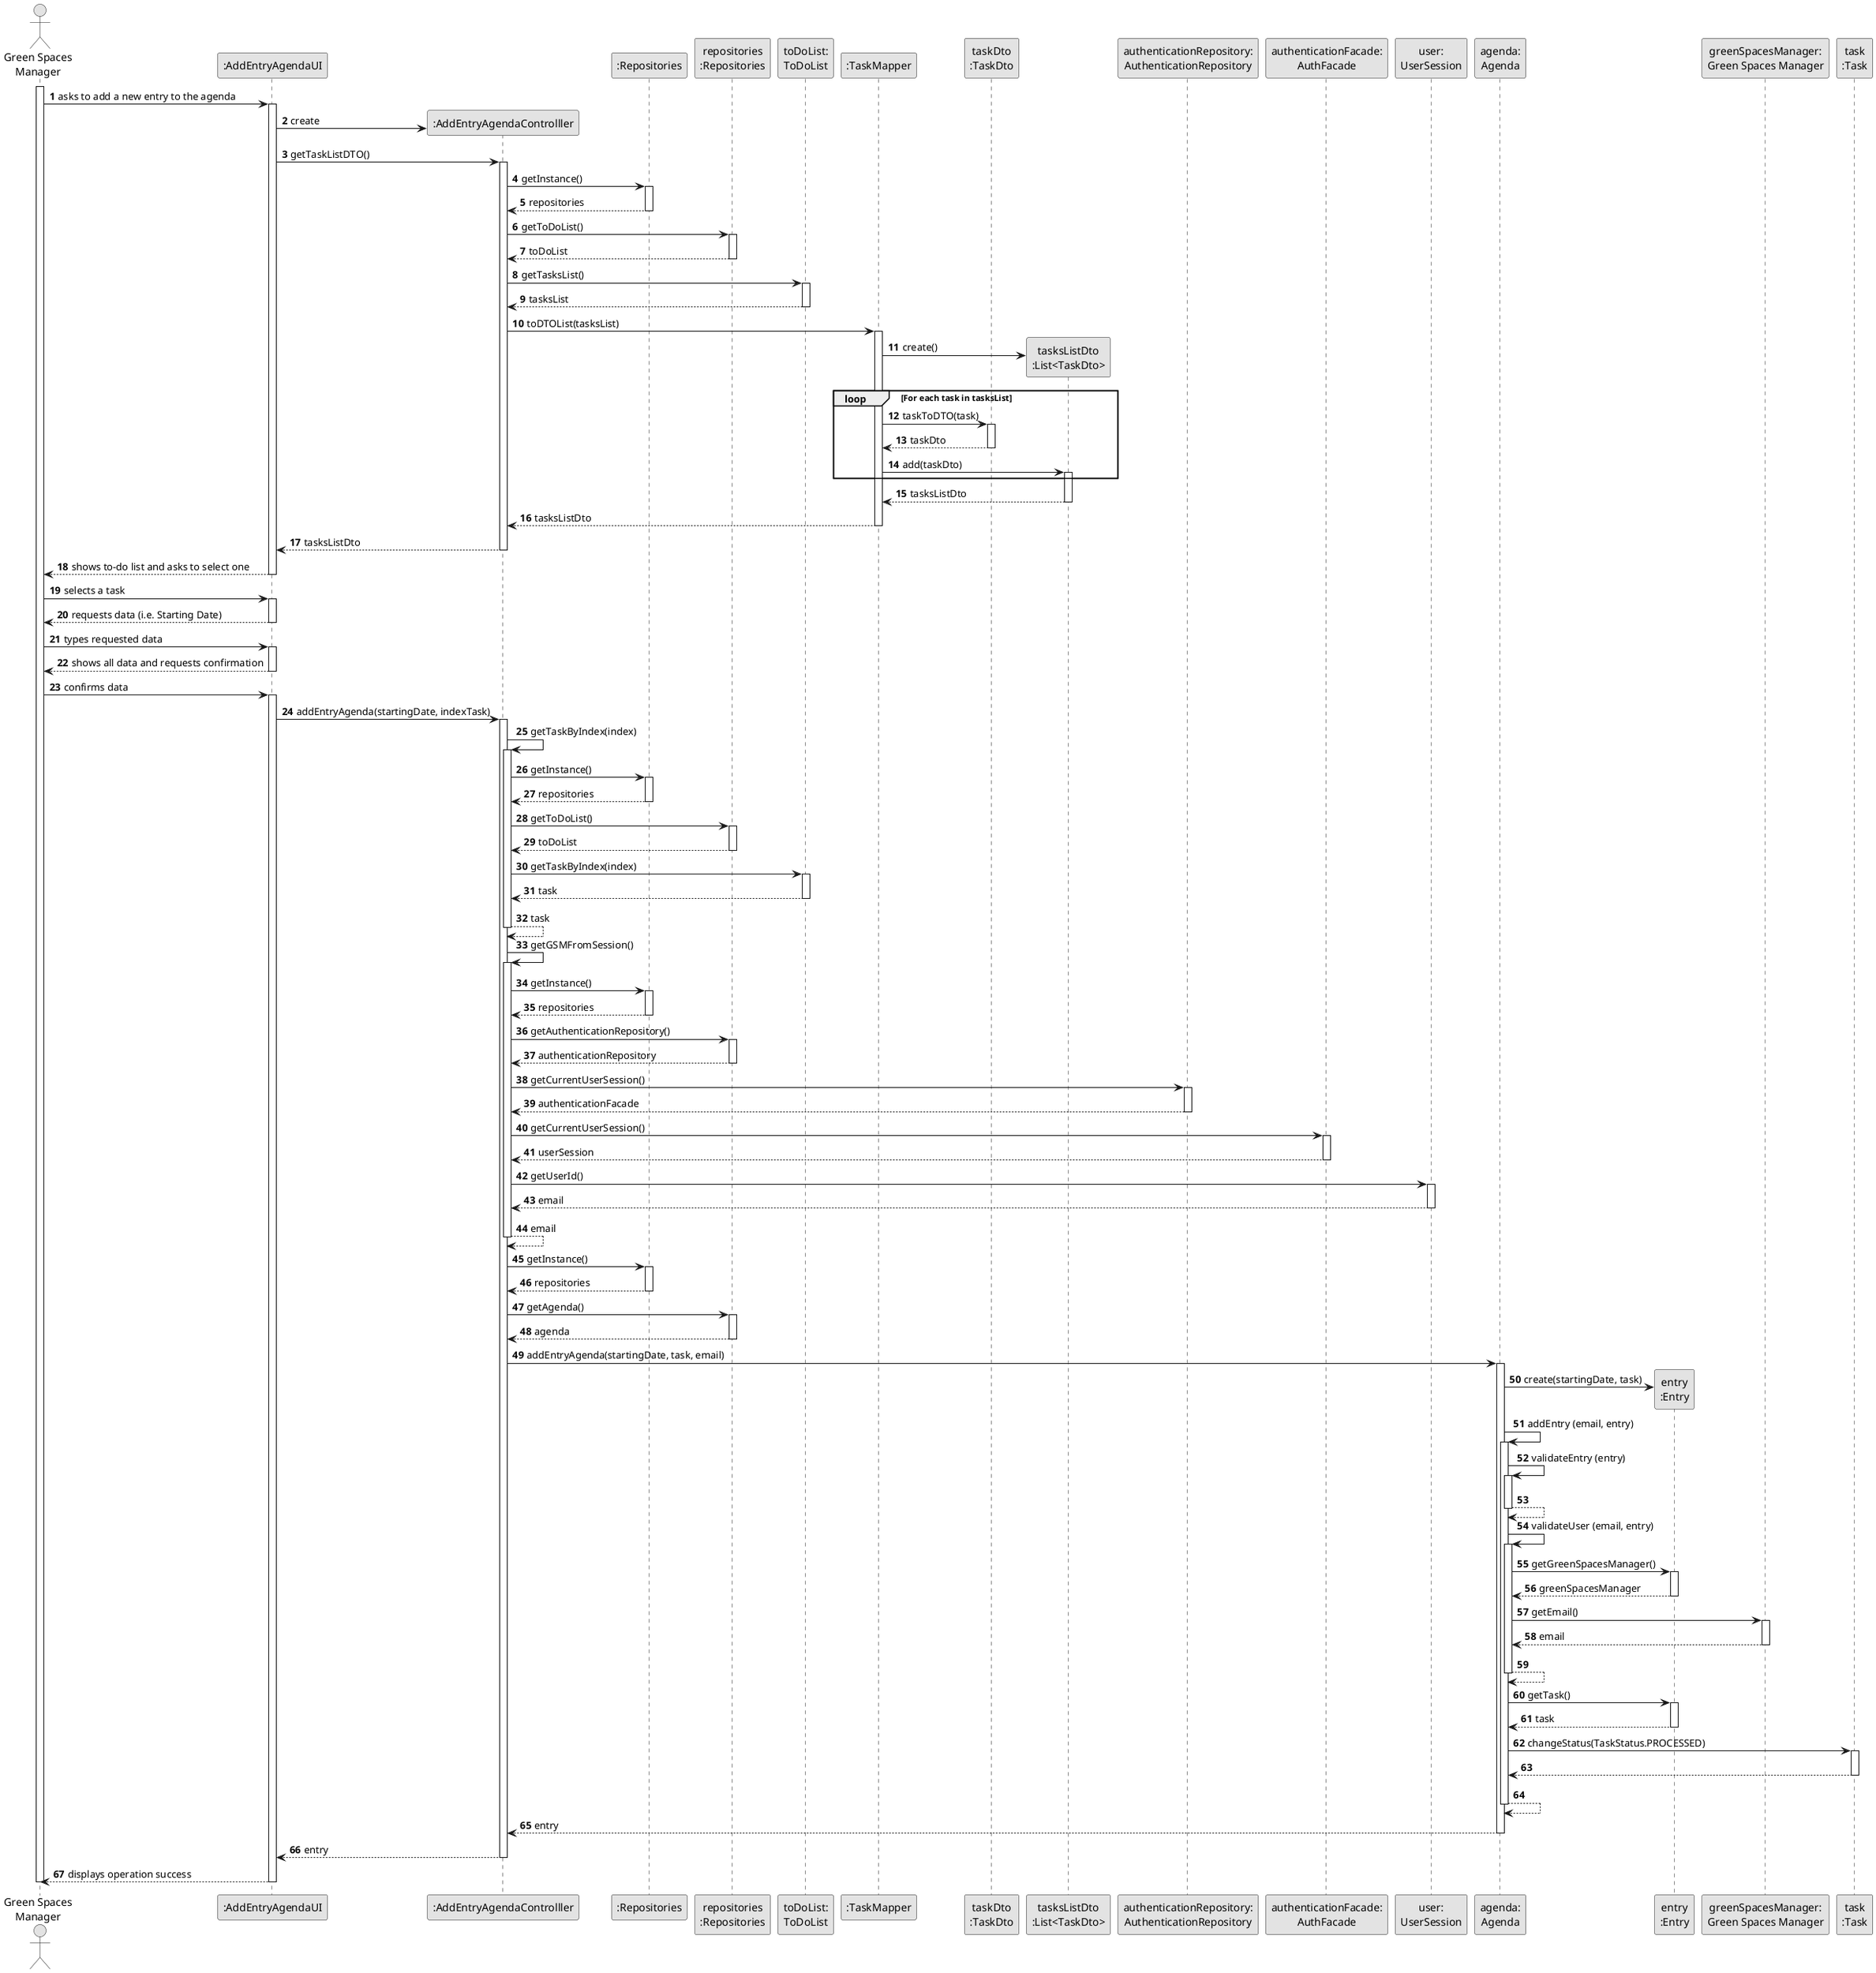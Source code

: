 @startuml
skinparam monochrome true
skinparam packageStyle rectangle
skinparam shadowing false

autonumber

'hide footbox
actor "Green Spaces\nManager" as GSM
participant ":AddEntryAgendaUI" as UI
participant ":AddEntryAgendaControlller" as CTRL
participant ":Repositories" as REP
participant "repositories\n:Repositories" as REPS
participant "toDoList:\nToDoList" as toDoList
participant ":TaskMapper" as taskMAPPER
participant "taskDto\n:TaskDto" as taskDTO
participant "tasksListDto\n:List<TaskDto>" as taskListDTO
participant "authenticationRepository:\nAuthenticationRepository" as authentication
participant "authenticationFacade:\nAuthFacade" as authFacade
participant "user:\nUserSession" as user
participant "agenda:\nAgenda" as agenda
participant "entry\n:Entry" as ENTRY
participant "greenSpacesManager:\nGreen Spaces Manager" as USER
participant "task\n:Task" as TASK

activate GSM

    GSM -> UI : asks to add a new entry to the agenda
    activate UI

        UI -> CTRL** : create

        UI -> CTRL : getTaskListDTO()
        activate CTRL

            CTRL -> REP : getInstance()
            activate REP

            REP --> CTRL: repositories
            deactivate REP

            CTRL -> REPS : getToDoList()
            activate REPS

            REPS --> CTRL: toDoList
            deactivate REPS

            CTRL -> toDoList: getTasksList()
            activate toDoList

            toDoList --> CTRL : tasksList
            deactivate toDoList

            CTRL -> taskMAPPER: toDTOList(tasksList)
            activate taskMAPPER

                taskMAPPER -> taskListDTO** : create()

                loop For each task in tasksList

                taskMAPPER -> taskDTO: taskToDTO(task)
                activate taskDTO

                taskDTO --> taskMAPPER: taskDto
                deactivate taskDTO

                taskMAPPER -> taskListDTO: add(taskDto)
                activate taskListDTO

                end

                taskListDTO --> taskMAPPER: tasksListDto
                deactivate taskListDTO

            taskMAPPER --> CTRL : tasksListDto
            deactivate taskMAPPER

        CTRL --> UI : tasksListDto
        deactivate CTRL

    UI --> GSM : shows to-do list and asks to select one
    deactivate UI

    GSM -> UI : selects a task
    activate UI

    UI --> GSM : requests data (i.e. Starting Date)
    deactivate UI

    GSM -> UI : types requested data
    activate UI

    UI --> GSM : shows all data and requests confirmation
    deactivate UI

    GSM -> UI : confirms data
    activate UI

        UI -> CTRL: addEntryAgenda(startingDate, indexTask)
        activate CTRL

            CTRL -> CTRL: getTaskByIndex(index)
            activate CTRL

            CTRL -> REP: getInstance()
            activate REP

            REP --> CTRL: repositories
            deactivate REP

            CTRL -> REPS: getToDoList()
            activate REPS

            REPS --> CTRL: toDoList
            deactivate REPS

            CTRL -> toDoList: getTaskByIndex(index)
            activate toDoList

            toDoList --> CTRL: task
            deactivate toDoList

            CTRL --> CTRL: task
            deactivate CTRL

            CTRL -> CTRL: getGSMFromSession()
            activate CTRL

            CTRL -> REP: getInstance()
            activate REP

            REP --> CTRL: repositories
            deactivate REP

            CTRL -> REPS: getAuthenticationRepository()
            activate REPS

            REPS --> CTRL: authenticationRepository
            deactivate REPS

            CTRL -> authentication: getCurrentUserSession()
            activate authentication

            authentication --> CTRL: authenticationFacade
            deactivate authentication

            CTRL -> authFacade: getCurrentUserSession()
            activate authFacade

            authFacade --> CTRL: userSession
            deactivate authFacade

            CTRL -> user: getUserId()
            activate user

            user --> CTRL: email
            deactivate user

            CTRL --> CTRL: email
            deactivate CTRL

            CTRL -> REP: getInstance()
            activate REP

            REP --> CTRL: repositories
            deactivate REP

            CTRL -> REPS: getAgenda()
            activate REPS

            REPS --> CTRL: agenda
            deactivate REPS

            CTRL -> agenda: addEntryAgenda(startingDate, task, email)
            activate agenda

                agenda -> ENTRY** : create(startingDate, task)

                agenda -> agenda: addEntry (email, entry)
                activate agenda

                agenda -> agenda: validateEntry (entry)
                activate agenda

                agenda --> agenda
                deactivate agenda

                agenda -> agenda: validateUser (email, entry)
                activate agenda

                    agenda -> ENTRY: getGreenSpacesManager()
                    activate ENTRY

                    ENTRY --> agenda: greenSpacesManager
                    deactivate ENTRY

                    agenda -> USER: getEmail()
                    activate USER

                    USER --> agenda: email
                    deactivate USER

                agenda --> agenda
                deactivate agenda

                agenda -> ENTRY: getTask()
                activate ENTRY

                ENTRY --> agenda: task
                deactivate ENTRY

                agenda -> TASK: changeStatus(TaskStatus.PROCESSED)
                activate TASK

                TASK --> agenda
                deactivate TASK

                agenda --> agenda
                deactivate agenda

            agenda --> CTRL: entry
            deactivate agenda

        CTRL --> UI: entry
        deactivate CTRL

    UI --> GSM: displays operation success
    deactivate UI

deactivate GSM

@enduml